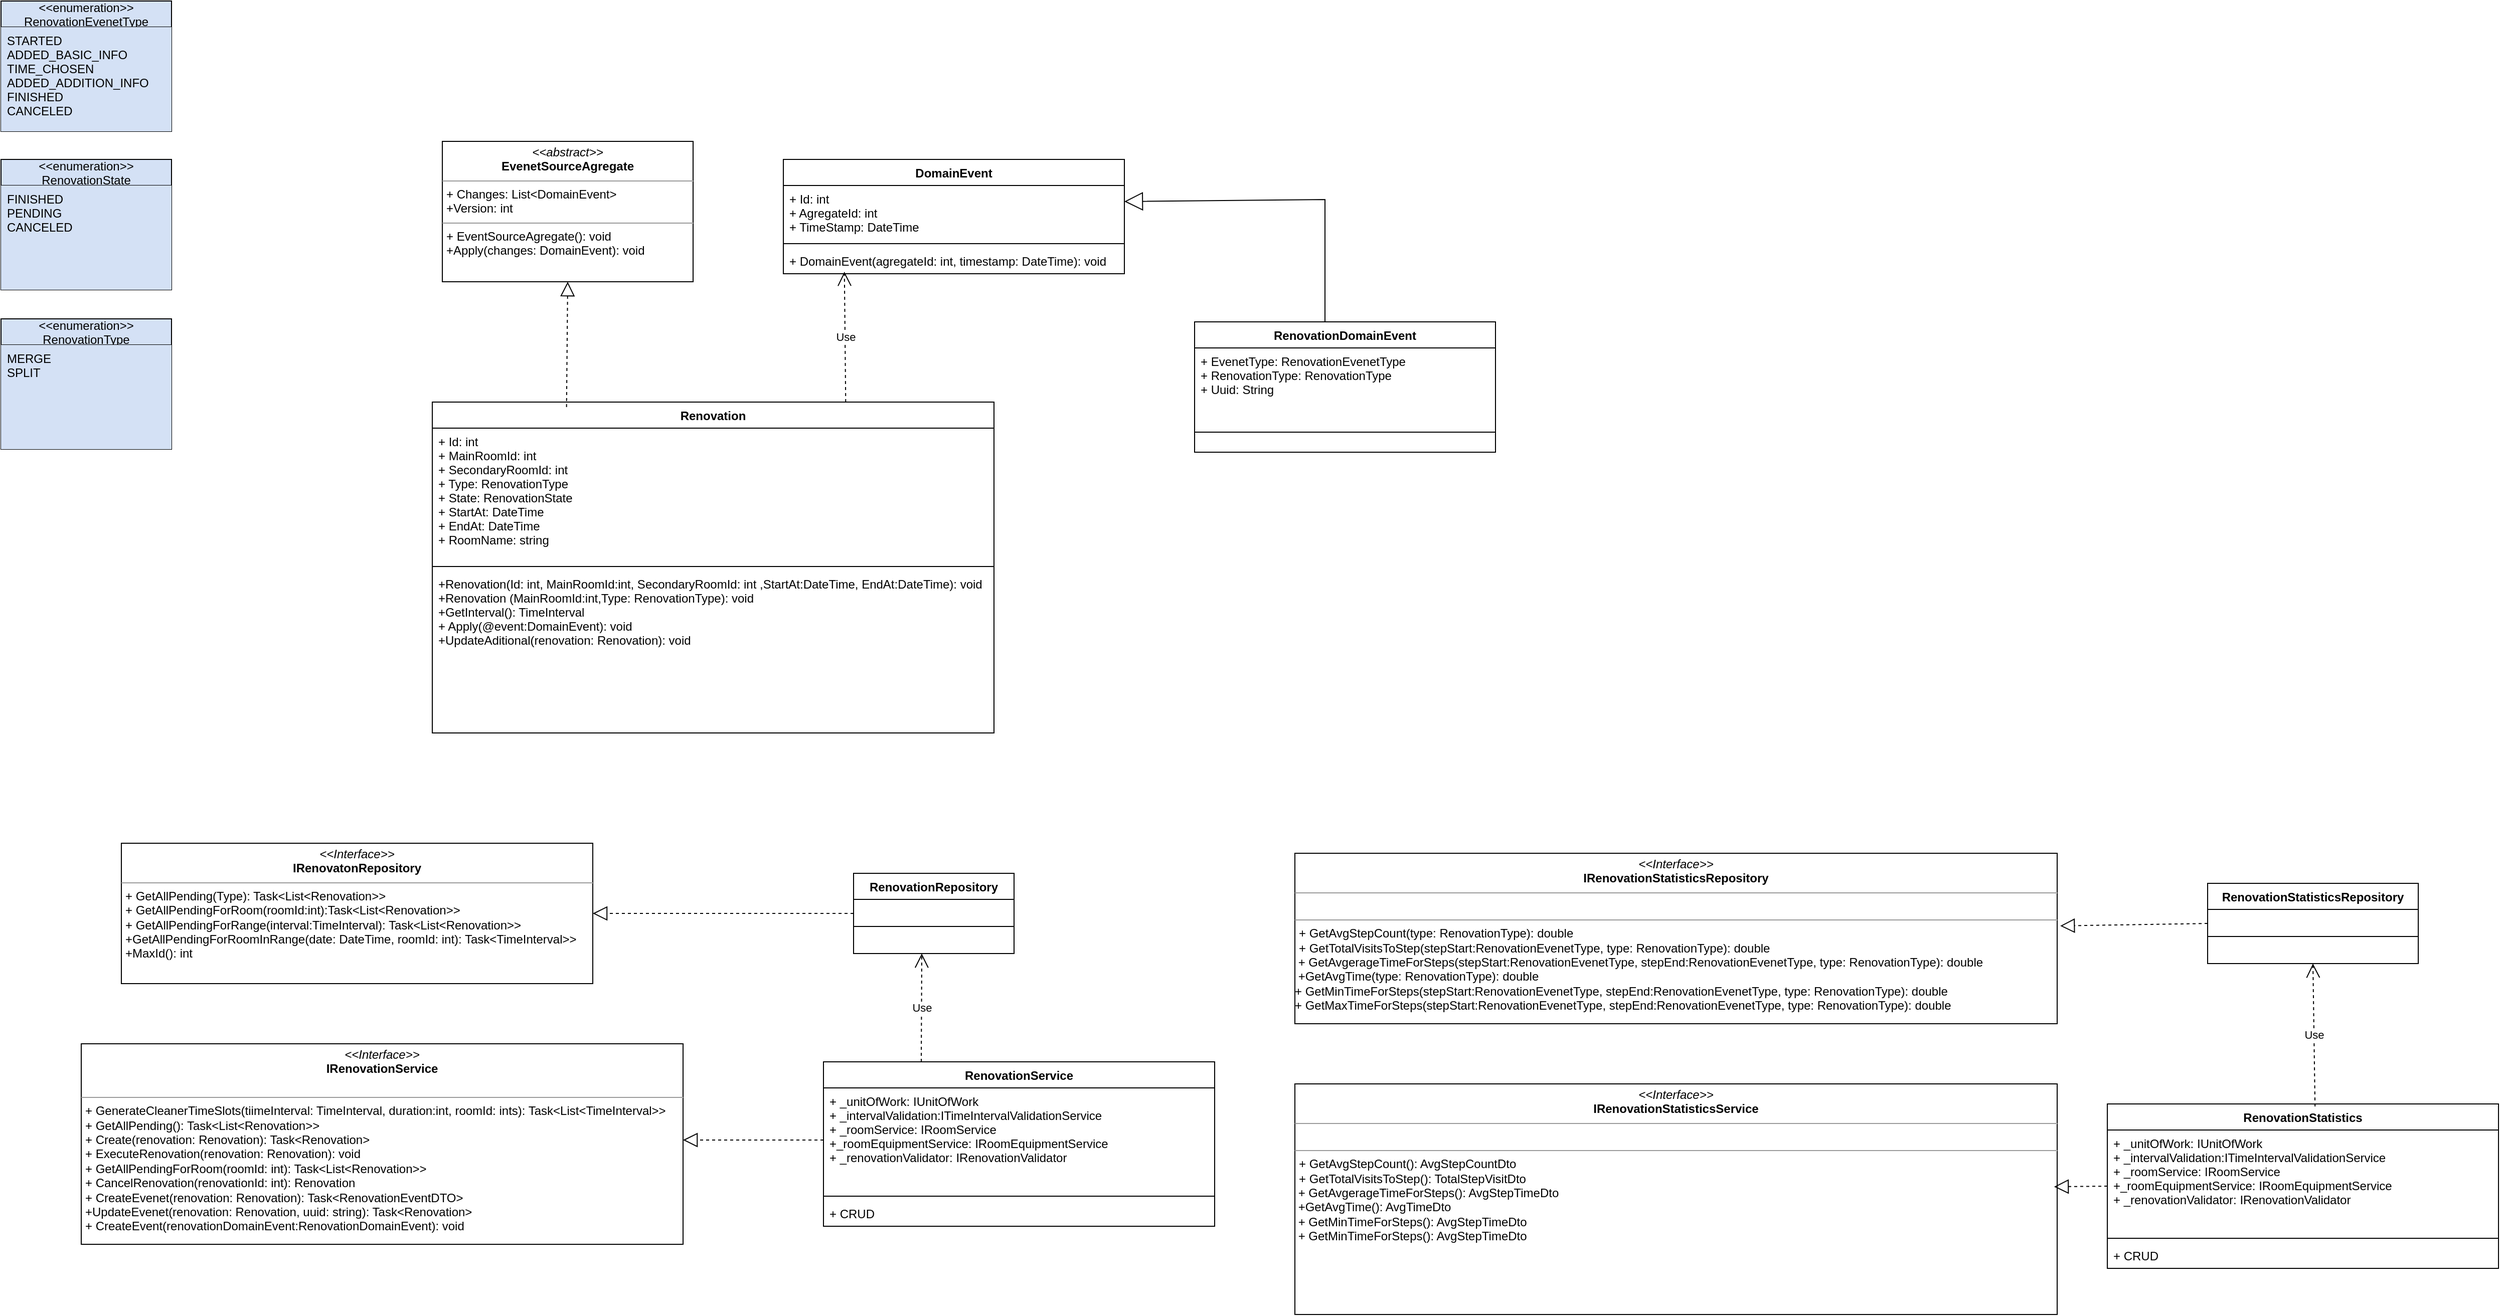 <mxfile version="20.8.1" type="device"><diagram id="q6WRKt8uhrR2zCquWa3L" name="Page-4"><mxGraphModel dx="1834" dy="1164" grid="1" gridSize="10" guides="1" tooltips="1" connect="1" arrows="1" fold="1" page="0" pageScale="1" pageWidth="1169" pageHeight="827" background="none" math="0" shadow="0"><root><mxCell id="0"/><mxCell id="1" parent="0"/><mxCell id="Sas5-MBIKLA7kjVAFDEe-2" value="DomainEvent" style="swimlane;fontStyle=1;align=center;verticalAlign=top;childLayout=stackLayout;horizontal=1;startSize=26;horizontalStack=0;resizeParent=1;resizeParentMax=0;resizeLast=0;collapsible=1;marginBottom=0;" parent="1" vertex="1"><mxGeometry x="540" y="38" width="340" height="114" as="geometry"><mxRectangle x="310" y="140" width="120" height="30" as="alternateBounds"/></mxGeometry></mxCell><mxCell id="Sas5-MBIKLA7kjVAFDEe-3" value="+ Id: int&#10;+ AgregateId: int&#10;+ TimeStamp: DateTime" style="text;strokeColor=none;fillColor=none;align=left;verticalAlign=top;spacingLeft=4;spacingRight=4;overflow=hidden;rotatable=0;points=[[0,0.5],[1,0.5]];portConstraint=eastwest;" parent="Sas5-MBIKLA7kjVAFDEe-2" vertex="1"><mxGeometry y="26" width="340" height="54" as="geometry"/></mxCell><mxCell id="Sas5-MBIKLA7kjVAFDEe-4" value="" style="line;strokeWidth=1;fillColor=none;align=left;verticalAlign=middle;spacingTop=-1;spacingLeft=3;spacingRight=3;rotatable=0;labelPosition=right;points=[];portConstraint=eastwest;strokeColor=inherit;" parent="Sas5-MBIKLA7kjVAFDEe-2" vertex="1"><mxGeometry y="80" width="340" height="8" as="geometry"/></mxCell><mxCell id="Sas5-MBIKLA7kjVAFDEe-5" value="+ DomainEvent(agregateId: int, timestamp: DateTime): void" style="text;strokeColor=none;fillColor=none;align=left;verticalAlign=top;spacingLeft=4;spacingRight=4;overflow=hidden;rotatable=0;points=[[0,0.5],[1,0.5]];portConstraint=eastwest;" parent="Sas5-MBIKLA7kjVAFDEe-2" vertex="1"><mxGeometry y="88" width="340" height="26" as="geometry"/></mxCell><mxCell id="Sas5-MBIKLA7kjVAFDEe-18" value="RenovationDomainEvent" style="swimlane;fontStyle=1;align=center;verticalAlign=top;childLayout=stackLayout;horizontal=1;startSize=26;horizontalStack=0;resizeParent=1;resizeParentMax=0;resizeLast=0;collapsible=1;marginBottom=0;" parent="1" vertex="1"><mxGeometry x="950" y="200" width="300" height="130" as="geometry"/></mxCell><mxCell id="Sas5-MBIKLA7kjVAFDEe-19" value="+ EvenetType: RenovationEvenetType&#10;+ RenovationType: RenovationType&#10;+ Uuid: String" style="text;strokeColor=none;fillColor=none;align=left;verticalAlign=top;spacingLeft=4;spacingRight=4;overflow=hidden;rotatable=0;points=[[0,0.5],[1,0.5]];portConstraint=eastwest;" parent="Sas5-MBIKLA7kjVAFDEe-18" vertex="1"><mxGeometry y="26" width="300" height="64" as="geometry"/></mxCell><mxCell id="Sas5-MBIKLA7kjVAFDEe-20" value="" style="line;strokeWidth=1;fillColor=none;align=left;verticalAlign=middle;spacingTop=-1;spacingLeft=3;spacingRight=3;rotatable=0;labelPosition=right;points=[];portConstraint=eastwest;strokeColor=inherit;" parent="Sas5-MBIKLA7kjVAFDEe-18" vertex="1"><mxGeometry y="90" width="300" height="40" as="geometry"/></mxCell><mxCell id="Sas5-MBIKLA7kjVAFDEe-22" value="&lt;&lt;enumeration&gt;&gt;&#10;RenovationEvenetType" style="swimlane;fontStyle=0;childLayout=stackLayout;horizontal=1;startSize=26;fillColor=#D4E1F5;horizontalStack=0;resizeParent=1;resizeParentMax=0;resizeLast=0;collapsible=1;marginBottom=0;" parent="1" vertex="1"><mxGeometry x="-240" y="-120" width="170" height="130" as="geometry"/></mxCell><mxCell id="Sas5-MBIKLA7kjVAFDEe-23" value="STARTED&#10;ADDED_BASIC_INFO&#10;TIME_CHOSEN&#10;ADDED_ADDITION_INFO&#10;FINISHED&#10;CANCELED" style="text;strokeColor=none;fillColor=#D4E1F5;align=left;verticalAlign=top;spacingLeft=4;spacingRight=4;overflow=hidden;rotatable=0;points=[[0,0.5],[1,0.5]];portConstraint=eastwest;" parent="Sas5-MBIKLA7kjVAFDEe-22" vertex="1"><mxGeometry y="26" width="170" height="104" as="geometry"/></mxCell><mxCell id="Sas5-MBIKLA7kjVAFDEe-26" value="Renovation" style="swimlane;fontStyle=1;align=center;verticalAlign=top;childLayout=stackLayout;horizontal=1;startSize=26;horizontalStack=0;resizeParent=1;resizeParentMax=0;resizeLast=0;collapsible=1;marginBottom=0;" parent="1" vertex="1"><mxGeometry x="190" y="280" width="560" height="330" as="geometry"/></mxCell><mxCell id="Sas5-MBIKLA7kjVAFDEe-27" value="+ Id: int&#10;+ MainRoomId: int&#10;+ SecondaryRoomId: int&#10;+ Type: RenovationType&#10;+ State: RenovationState&#10;+ StartAt: DateTime&#10;+ EndAt: DateTime&#10;+ RoomName: string" style="text;strokeColor=none;fillColor=none;align=left;verticalAlign=top;spacingLeft=4;spacingRight=4;overflow=hidden;rotatable=0;points=[[0,0.5],[1,0.5]];portConstraint=eastwest;" parent="Sas5-MBIKLA7kjVAFDEe-26" vertex="1"><mxGeometry y="26" width="560" height="134" as="geometry"/></mxCell><mxCell id="Sas5-MBIKLA7kjVAFDEe-28" value="" style="line;strokeWidth=1;fillColor=none;align=left;verticalAlign=middle;spacingTop=-1;spacingLeft=3;spacingRight=3;rotatable=0;labelPosition=right;points=[];portConstraint=eastwest;strokeColor=inherit;" parent="Sas5-MBIKLA7kjVAFDEe-26" vertex="1"><mxGeometry y="160" width="560" height="8" as="geometry"/></mxCell><mxCell id="Sas5-MBIKLA7kjVAFDEe-29" value="+Renovation(Id: int, MainRoomId:int, SecondaryRoomId: int ,StartAt:DateTime, EndAt:DateTime): void&#10;+Renovation (MainRoomId:int,Type: RenovationType): void&#10;+GetInterval(): TimeInterval&#10;+ Apply(@event:DomainEvent): void&#10;+UpdateAditional(renovation: Renovation): void&#10;&#10;" style="text;strokeColor=none;fillColor=none;align=left;verticalAlign=top;spacingLeft=4;spacingRight=4;overflow=hidden;rotatable=0;points=[[0,0.5],[1,0.5]];portConstraint=eastwest;" parent="Sas5-MBIKLA7kjVAFDEe-26" vertex="1"><mxGeometry y="168" width="560" height="162" as="geometry"/></mxCell><mxCell id="Sas5-MBIKLA7kjVAFDEe-31" value="&lt;&lt;enumeration&gt;&gt;&#10;RenovationState" style="swimlane;fontStyle=0;childLayout=stackLayout;horizontal=1;startSize=26;fillColor=#D4E1F5;horizontalStack=0;resizeParent=1;resizeParentMax=0;resizeLast=0;collapsible=1;marginBottom=0;" parent="1" vertex="1"><mxGeometry x="-240" y="38" width="170" height="130" as="geometry"/></mxCell><mxCell id="Sas5-MBIKLA7kjVAFDEe-32" value="FINISHED&#10;PENDING&#10;CANCELED" style="text;strokeColor=none;fillColor=#D4E1F5;align=left;verticalAlign=top;spacingLeft=4;spacingRight=4;overflow=hidden;rotatable=0;points=[[0,0.5],[1,0.5]];portConstraint=eastwest;" parent="Sas5-MBIKLA7kjVAFDEe-31" vertex="1"><mxGeometry y="26" width="170" height="104" as="geometry"/></mxCell><mxCell id="Sas5-MBIKLA7kjVAFDEe-33" value="&lt;&lt;enumeration&gt;&gt;&#10;RenovationType" style="swimlane;fontStyle=0;childLayout=stackLayout;horizontal=1;startSize=26;fillColor=#D4E1F5;horizontalStack=0;resizeParent=1;resizeParentMax=0;resizeLast=0;collapsible=1;marginBottom=0;" parent="1" vertex="1"><mxGeometry x="-240" y="197" width="170" height="130" as="geometry"/></mxCell><mxCell id="Sas5-MBIKLA7kjVAFDEe-34" value="MERGE&#10;SPLIT" style="text;strokeColor=none;fillColor=#D4E1F5;align=left;verticalAlign=top;spacingLeft=4;spacingRight=4;overflow=hidden;rotatable=0;points=[[0,0.5],[1,0.5]];portConstraint=eastwest;" parent="Sas5-MBIKLA7kjVAFDEe-33" vertex="1"><mxGeometry y="26" width="170" height="104" as="geometry"/></mxCell><mxCell id="Sas5-MBIKLA7kjVAFDEe-35" value="" style="endArrow=block;endSize=16;endFill=0;html=1;rounded=0;" parent="1" edge="1"><mxGeometry width="160" relative="1" as="geometry"><mxPoint x="1080" y="200" as="sourcePoint"/><mxPoint x="880" y="80" as="targetPoint"/><Array as="points"><mxPoint x="1080" y="78"/></Array></mxGeometry></mxCell><mxCell id="Sas5-MBIKLA7kjVAFDEe-41" value="&lt;p style=&quot;margin:0px;margin-top:4px;text-align:center;&quot;&gt;&lt;i&gt;&amp;lt;&amp;lt;abstract&amp;gt;&amp;gt;&lt;/i&gt;&lt;br&gt;&lt;b&gt;EvenetSourceAgregate&lt;/b&gt;&lt;/p&gt;&lt;hr size=&quot;1&quot;&gt;&lt;p style=&quot;margin:0px;margin-left:4px;&quot;&gt;+ Changes: List&amp;lt;DomainEvent&amp;gt;&lt;br style=&quot;border-color: var(--border-color); padding: 0px; margin: 0px;&quot;&gt;+Version: int&lt;br&gt;&lt;/p&gt;&lt;hr size=&quot;1&quot;&gt;&lt;p style=&quot;margin:0px;margin-left:4px;&quot;&gt;+ EventSourceAgregate(): void&lt;br&gt;&lt;/p&gt;&lt;p style=&quot;margin:0px;margin-left:4px;&quot;&gt;+Apply(changes: DomainEvent): void&lt;/p&gt;" style="verticalAlign=top;align=left;overflow=fill;fontSize=12;fontFamily=Helvetica;html=1;" parent="1" vertex="1"><mxGeometry x="200" y="20" width="250" height="140" as="geometry"/></mxCell><mxCell id="Sas5-MBIKLA7kjVAFDEe-42" value="" style="endArrow=block;dashed=1;endFill=0;endSize=12;html=1;rounded=0;entryX=0.5;entryY=1;entryDx=0;entryDy=0;exitX=0.239;exitY=0.015;exitDx=0;exitDy=0;exitPerimeter=0;" parent="1" source="Sas5-MBIKLA7kjVAFDEe-26" target="Sas5-MBIKLA7kjVAFDEe-41" edge="1"><mxGeometry width="160" relative="1" as="geometry"><mxPoint x="325" y="270" as="sourcePoint"/><mxPoint x="360" y="240" as="targetPoint"/></mxGeometry></mxCell><mxCell id="Sas5-MBIKLA7kjVAFDEe-44" value="&lt;p style=&quot;margin:0px;margin-top:4px;text-align:center;&quot;&gt;&lt;i&gt;&amp;lt;&amp;lt;Interface&amp;gt;&amp;gt;&lt;/i&gt;&lt;br&gt;&lt;b&gt;IRenovatonRepository&lt;/b&gt;&lt;/p&gt;&lt;hr size=&quot;1&quot;&gt;&lt;p style=&quot;margin:0px;margin-left:4px;&quot;&gt;+ GetAllPending(Type): Task&amp;lt;List&amp;lt;Renovation&amp;gt;&amp;gt;&lt;br&gt;+ GetAllPendingForRoom(roomId:int):Task&amp;lt;List&amp;lt;Renovation&amp;gt;&amp;gt;&lt;/p&gt;&lt;p style=&quot;margin:0px;margin-left:4px;&quot;&gt;+ GetAllPendingForRange(interval:TimeInterval): Task&amp;lt;List&amp;lt;Renovation&amp;gt;&amp;gt;&lt;/p&gt;&lt;p style=&quot;margin:0px;margin-left:4px;&quot;&gt;+GetAllPendingForRoomInRange(date: DateTime, roomId: int): Task&amp;lt;TimeInterval&amp;gt;&amp;gt;&lt;/p&gt;&lt;p style=&quot;margin:0px;margin-left:4px;&quot;&gt;+MaxId(): int&lt;/p&gt;" style="verticalAlign=top;align=left;overflow=fill;fontSize=12;fontFamily=Helvetica;html=1;" parent="1" vertex="1"><mxGeometry x="-120" y="720" width="470" height="140" as="geometry"/></mxCell><mxCell id="Sas5-MBIKLA7kjVAFDEe-45" value="RenovationRepository" style="swimlane;fontStyle=1;align=center;verticalAlign=top;childLayout=stackLayout;horizontal=1;startSize=26;horizontalStack=0;resizeParent=1;resizeParentMax=0;resizeLast=0;collapsible=1;marginBottom=0;" parent="1" vertex="1"><mxGeometry x="610" y="750" width="160" height="80" as="geometry"/></mxCell><mxCell id="Sas5-MBIKLA7kjVAFDEe-47" value="" style="line;strokeWidth=1;fillColor=none;align=left;verticalAlign=middle;spacingTop=-1;spacingLeft=3;spacingRight=3;rotatable=0;labelPosition=right;points=[];portConstraint=eastwest;strokeColor=inherit;" parent="Sas5-MBIKLA7kjVAFDEe-45" vertex="1"><mxGeometry y="26" width="160" height="54" as="geometry"/></mxCell><mxCell id="Sas5-MBIKLA7kjVAFDEe-50" value="" style="endArrow=block;dashed=1;endFill=0;endSize=12;html=1;rounded=0;exitX=0;exitY=0.5;exitDx=0;exitDy=0;entryX=1;entryY=0.5;entryDx=0;entryDy=0;" parent="1" source="Sas5-MBIKLA7kjVAFDEe-45" target="Sas5-MBIKLA7kjVAFDEe-44" edge="1"><mxGeometry width="160" relative="1" as="geometry"><mxPoint x="510" y="926" as="sourcePoint"/><mxPoint x="370" y="926" as="targetPoint"/></mxGeometry></mxCell><mxCell id="Sas5-MBIKLA7kjVAFDEe-51" value="RenovationService" style="swimlane;fontStyle=1;align=center;verticalAlign=top;childLayout=stackLayout;horizontal=1;startSize=26;horizontalStack=0;resizeParent=1;resizeParentMax=0;resizeLast=0;collapsible=1;marginBottom=0;" parent="1" vertex="1"><mxGeometry x="580" y="938" width="390" height="164" as="geometry"/></mxCell><mxCell id="Sas5-MBIKLA7kjVAFDEe-52" value="+ _unitOfWork: IUnitOfWork&#10;+ _intervalValidation:ITimeIntervalValidationService&#10;+ _roomService: IRoomService&#10;+_roomEquipmentService: IRoomEquipmentService&#10;+ _renovationValidator: IRenovationValidator" style="text;strokeColor=none;fillColor=none;align=left;verticalAlign=top;spacingLeft=4;spacingRight=4;overflow=hidden;rotatable=0;points=[[0,0.5],[1,0.5]];portConstraint=eastwest;" parent="Sas5-MBIKLA7kjVAFDEe-51" vertex="1"><mxGeometry y="26" width="390" height="104" as="geometry"/></mxCell><mxCell id="Sas5-MBIKLA7kjVAFDEe-53" value="" style="line;strokeWidth=1;fillColor=none;align=left;verticalAlign=middle;spacingTop=-1;spacingLeft=3;spacingRight=3;rotatable=0;labelPosition=right;points=[];portConstraint=eastwest;strokeColor=inherit;" parent="Sas5-MBIKLA7kjVAFDEe-51" vertex="1"><mxGeometry y="130" width="390" height="8" as="geometry"/></mxCell><mxCell id="Sas5-MBIKLA7kjVAFDEe-54" value="+ CRUD" style="text;strokeColor=none;fillColor=none;align=left;verticalAlign=top;spacingLeft=4;spacingRight=4;overflow=hidden;rotatable=0;points=[[0,0.5],[1,0.5]];portConstraint=eastwest;" parent="Sas5-MBIKLA7kjVAFDEe-51" vertex="1"><mxGeometry y="138" width="390" height="26" as="geometry"/></mxCell><mxCell id="Sas5-MBIKLA7kjVAFDEe-55" value="&lt;p style=&quot;margin:0px;margin-top:4px;text-align:center;&quot;&gt;&lt;i&gt;&amp;lt;&amp;lt;Interface&amp;gt;&amp;gt;&lt;/i&gt;&lt;br&gt;&lt;b&gt;IRenovationService&lt;/b&gt;&lt;/p&gt;&lt;p style=&quot;margin:0px;margin-left:4px;&quot;&gt;&lt;br&gt;&lt;/p&gt;&lt;hr size=&quot;1&quot;&gt;&lt;p style=&quot;margin:0px;margin-left:4px;&quot;&gt;+ GenerateCleanerTimeSlots(tiimeInterval: TimeInterval, duration:int, roomId: ints): Task&amp;lt;List&amp;lt;TimeInterval&amp;gt;&amp;gt;&lt;br&gt;+ GetAllPending(): Task&amp;lt;List&amp;lt;Renovation&amp;gt;&amp;gt;&lt;/p&gt;&lt;p style=&quot;margin:0px;margin-left:4px;&quot;&gt;+ Create(renovation: Renovation): Task&amp;lt;Renovation&amp;gt;&lt;/p&gt;&lt;p style=&quot;margin:0px;margin-left:4px;&quot;&gt;+ ExecuteRenovation(renovation: Renovation): void&lt;/p&gt;&lt;p style=&quot;margin:0px;margin-left:4px;&quot;&gt;+ GetAllPendingForRoom(roomId: int): Task&amp;lt;List&amp;lt;Renovation&amp;gt;&amp;gt;&lt;/p&gt;&lt;p style=&quot;margin:0px;margin-left:4px;&quot;&gt;+ CancelRenovation(renovationId: int): Renovation&lt;/p&gt;&lt;p style=&quot;margin:0px;margin-left:4px;&quot;&gt;+ CreateEvenet(renovation: Renovation): Task&amp;lt;RenovationEventDTO&amp;gt;&lt;/p&gt;&lt;p style=&quot;margin:0px;margin-left:4px;&quot;&gt;+UpdateEvenet(renovation: Renovation, uuid: string): Task&amp;lt;Renovation&amp;gt;&lt;/p&gt;&lt;p style=&quot;margin:0px;margin-left:4px;&quot;&gt;+ CreateEvent(renovationDomainEvent:RenovationDomainEvent): void&lt;/p&gt;&lt;p style=&quot;margin:0px;margin-left:4px;&quot;&gt;&lt;br&gt;&lt;/p&gt;" style="verticalAlign=top;align=left;overflow=fill;fontSize=12;fontFamily=Helvetica;html=1;" parent="1" vertex="1"><mxGeometry x="-160" y="920" width="600" height="200" as="geometry"/></mxCell><mxCell id="Sas5-MBIKLA7kjVAFDEe-56" value="" style="endArrow=block;dashed=1;endFill=0;endSize=12;html=1;rounded=0;exitX=0;exitY=0.5;exitDx=0;exitDy=0;" parent="1" source="Sas5-MBIKLA7kjVAFDEe-52" edge="1"><mxGeometry width="160" relative="1" as="geometry"><mxPoint x="470" y="1320" as="sourcePoint"/><mxPoint x="440" y="1016" as="targetPoint"/></mxGeometry></mxCell><mxCell id="Sas5-MBIKLA7kjVAFDEe-57" value="&lt;p style=&quot;margin:0px;margin-top:4px;text-align:center;&quot;&gt;&lt;i&gt;&amp;lt;&amp;lt;Interface&amp;gt;&amp;gt;&lt;/i&gt;&lt;br&gt;&lt;b&gt;IRenovationStatisticsRepository&lt;/b&gt;&lt;/p&gt;&lt;hr size=&quot;1&quot;&gt;&lt;p style=&quot;margin:0px;margin-left:4px;&quot;&gt;&lt;br&gt;&lt;/p&gt;&lt;hr size=&quot;1&quot;&gt;&lt;p style=&quot;margin:0px;margin-left:4px;&quot;&gt;+ GetAvgStepCount(type: RenovationType): double&lt;br&gt;+ GetTotalVisitsToStep(stepStart:RenovationEvenetType, type: RenovationType): double&lt;/p&gt;&amp;nbsp;+ GetAvgerageTimeForSteps(stepStart:RenovationEvenetType, stepEnd:RenovationEvenetType, type: RenovationType): double&lt;br&gt;&amp;nbsp;+GetAvgTime(type: RenovationType): double&lt;br&gt;+ GetMinTimeForSteps(stepStart:RenovationEvenetType, stepEnd:RenovationEvenetType, type: RenovationType): double&lt;br&gt;+ GetMaxTimeForSteps(stepStart:RenovationEvenetType, stepEnd:RenovationEvenetType, type: RenovationType): double" style="verticalAlign=top;align=left;overflow=fill;fontSize=12;fontFamily=Helvetica;html=1;" parent="1" vertex="1"><mxGeometry x="1050" y="730" width="760" height="170" as="geometry"/></mxCell><mxCell id="Sas5-MBIKLA7kjVAFDEe-63" value="&lt;p style=&quot;margin:0px;margin-top:4px;text-align:center;&quot;&gt;&lt;i&gt;&amp;lt;&amp;lt;Interface&amp;gt;&amp;gt;&lt;/i&gt;&lt;br&gt;&lt;b&gt;IRenovationStatisticsService&lt;/b&gt;&lt;/p&gt;&lt;hr size=&quot;1&quot;&gt;&lt;p style=&quot;margin:0px;margin-left:4px;&quot;&gt;&lt;br&gt;&lt;/p&gt;&lt;hr size=&quot;1&quot;&gt;&lt;p style=&quot;margin:0px;margin-left:4px;&quot;&gt;+ GetAvgStepCount(): AvgStepCountDto&lt;br&gt;+ GetTotalVisitsToStep(): TotalStepVisitDto&lt;/p&gt;&amp;nbsp;+ GetAvgerageTimeForSteps(): AvgStepTimeDto&lt;br&gt;&amp;nbsp;+GetAvgTime(): AvgTimeDto&lt;br&gt;&amp;nbsp;+ GetMinTimeForSteps(): AvgStepTimeDto&lt;br&gt;&amp;nbsp;+ GetMinTimeForSteps(): AvgStepTimeDto" style="verticalAlign=top;align=left;overflow=fill;fontSize=12;fontFamily=Helvetica;html=1;" parent="1" vertex="1"><mxGeometry x="1050" y="960" width="760" height="230" as="geometry"/></mxCell><mxCell id="Sas5-MBIKLA7kjVAFDEe-70" value="Use" style="endArrow=open;endSize=12;dashed=1;html=1;rounded=0;exitX=0.25;exitY=0;exitDx=0;exitDy=0;" parent="1" source="Sas5-MBIKLA7kjVAFDEe-51" edge="1"><mxGeometry width="160" relative="1" as="geometry"><mxPoint x="540" y="980" as="sourcePoint"/><mxPoint x="678" y="830" as="targetPoint"/></mxGeometry></mxCell><mxCell id="Sas5-MBIKLA7kjVAFDEe-71" value="RenovationStatisticsRepository" style="swimlane;fontStyle=1;align=center;verticalAlign=top;childLayout=stackLayout;horizontal=1;startSize=26;horizontalStack=0;resizeParent=1;resizeParentMax=0;resizeLast=0;collapsible=1;marginBottom=0;" parent="1" vertex="1"><mxGeometry x="1960" y="760" width="210" height="80" as="geometry"/></mxCell><mxCell id="Sas5-MBIKLA7kjVAFDEe-72" value="" style="line;strokeWidth=1;fillColor=none;align=left;verticalAlign=middle;spacingTop=-1;spacingLeft=3;spacingRight=3;rotatable=0;labelPosition=right;points=[];portConstraint=eastwest;strokeColor=inherit;" parent="Sas5-MBIKLA7kjVAFDEe-71" vertex="1"><mxGeometry y="26" width="210" height="54" as="geometry"/></mxCell><mxCell id="Sas5-MBIKLA7kjVAFDEe-73" value="" style="endArrow=block;dashed=1;endFill=0;endSize=12;html=1;rounded=0;exitX=0;exitY=0.5;exitDx=0;exitDy=0;entryX=1.004;entryY=0.426;entryDx=0;entryDy=0;entryPerimeter=0;" parent="1" source="Sas5-MBIKLA7kjVAFDEe-71" target="Sas5-MBIKLA7kjVAFDEe-57" edge="1"><mxGeometry width="160" relative="1" as="geometry"><mxPoint x="1100" y="1170" as="sourcePoint"/><mxPoint x="1260" y="1170" as="targetPoint"/></mxGeometry></mxCell><mxCell id="Sas5-MBIKLA7kjVAFDEe-74" value="RenovationStatistics" style="swimlane;fontStyle=1;align=center;verticalAlign=top;childLayout=stackLayout;horizontal=1;startSize=26;horizontalStack=0;resizeParent=1;resizeParentMax=0;resizeLast=0;collapsible=1;marginBottom=0;" parent="1" vertex="1"><mxGeometry x="1860" y="980" width="390" height="164" as="geometry"/></mxCell><mxCell id="Sas5-MBIKLA7kjVAFDEe-75" value="+ _unitOfWork: IUnitOfWork&#10;+ _intervalValidation:ITimeIntervalValidationService&#10;+ _roomService: IRoomService&#10;+_roomEquipmentService: IRoomEquipmentService&#10;+ _renovationValidator: IRenovationValidator" style="text;strokeColor=none;fillColor=none;align=left;verticalAlign=top;spacingLeft=4;spacingRight=4;overflow=hidden;rotatable=0;points=[[0,0.5],[1,0.5]];portConstraint=eastwest;" parent="Sas5-MBIKLA7kjVAFDEe-74" vertex="1"><mxGeometry y="26" width="390" height="104" as="geometry"/></mxCell><mxCell id="Sas5-MBIKLA7kjVAFDEe-76" value="" style="line;strokeWidth=1;fillColor=none;align=left;verticalAlign=middle;spacingTop=-1;spacingLeft=3;spacingRight=3;rotatable=0;labelPosition=right;points=[];portConstraint=eastwest;strokeColor=inherit;" parent="Sas5-MBIKLA7kjVAFDEe-74" vertex="1"><mxGeometry y="130" width="390" height="8" as="geometry"/></mxCell><mxCell id="Sas5-MBIKLA7kjVAFDEe-77" value="+ CRUD" style="text;strokeColor=none;fillColor=none;align=left;verticalAlign=top;spacingLeft=4;spacingRight=4;overflow=hidden;rotatable=0;points=[[0,0.5],[1,0.5]];portConstraint=eastwest;" parent="Sas5-MBIKLA7kjVAFDEe-74" vertex="1"><mxGeometry y="138" width="390" height="26" as="geometry"/></mxCell><mxCell id="Sas5-MBIKLA7kjVAFDEe-78" value="" style="endArrow=block;dashed=1;endFill=0;endSize=12;html=1;rounded=0;exitX=0;exitY=0.5;exitDx=0;exitDy=0;entryX=0.996;entryY=0.446;entryDx=0;entryDy=0;entryPerimeter=0;" parent="1" source="Sas5-MBIKLA7kjVAFDEe-74" target="Sas5-MBIKLA7kjVAFDEe-63" edge="1"><mxGeometry width="160" relative="1" as="geometry"><mxPoint x="1360" y="1220" as="sourcePoint"/><mxPoint x="1520" y="1220" as="targetPoint"/></mxGeometry></mxCell><mxCell id="Sas5-MBIKLA7kjVAFDEe-79" value="Use" style="endArrow=open;endSize=12;dashed=1;html=1;rounded=0;entryX=0.5;entryY=1;entryDx=0;entryDy=0;exitX=0.531;exitY=0.015;exitDx=0;exitDy=0;exitPerimeter=0;" parent="1" source="Sas5-MBIKLA7kjVAFDEe-74" target="Sas5-MBIKLA7kjVAFDEe-71" edge="1"><mxGeometry width="160" relative="1" as="geometry"><mxPoint x="1360" y="1220" as="sourcePoint"/><mxPoint x="1520" y="1220" as="targetPoint"/></mxGeometry></mxCell><mxCell id="Sas5-MBIKLA7kjVAFDEe-80" value="Use" style="endArrow=open;endSize=12;dashed=1;html=1;rounded=0;exitX=0.736;exitY=0;exitDx=0;exitDy=0;exitPerimeter=0;entryX=0.179;entryY=0.923;entryDx=0;entryDy=0;entryPerimeter=0;" parent="1" source="Sas5-MBIKLA7kjVAFDEe-26" target="Sas5-MBIKLA7kjVAFDEe-5" edge="1"><mxGeometry width="160" relative="1" as="geometry"><mxPoint x="1040" y="310" as="sourcePoint"/><mxPoint x="1200" y="310" as="targetPoint"/></mxGeometry></mxCell></root></mxGraphModel></diagram></mxfile>